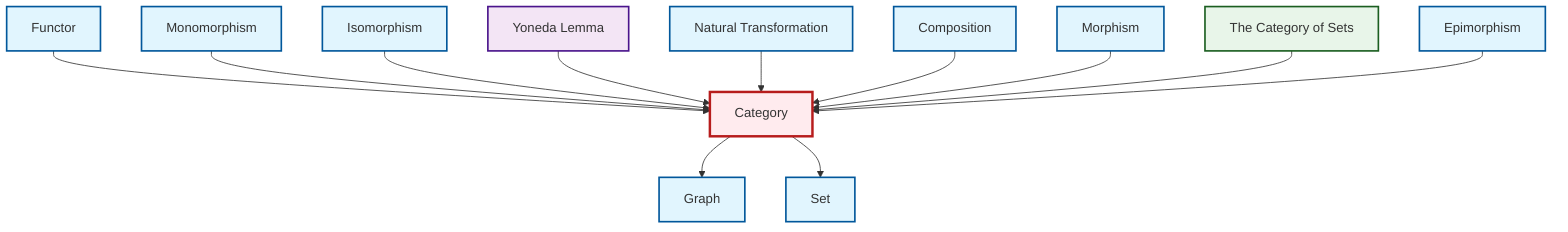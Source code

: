 graph TD
    classDef definition fill:#e1f5fe,stroke:#01579b,stroke-width:2px
    classDef theorem fill:#f3e5f5,stroke:#4a148c,stroke-width:2px
    classDef axiom fill:#fff3e0,stroke:#e65100,stroke-width:2px
    classDef example fill:#e8f5e9,stroke:#1b5e20,stroke-width:2px
    classDef current fill:#ffebee,stroke:#b71c1c,stroke-width:3px
    def-monomorphism["Monomorphism"]:::definition
    def-epimorphism["Epimorphism"]:::definition
    def-isomorphism["Isomorphism"]:::definition
    def-composition["Composition"]:::definition
    thm-yoneda["Yoneda Lemma"]:::theorem
    def-set["Set"]:::definition
    ex-set-category["The Category of Sets"]:::example
    def-functor["Functor"]:::definition
    def-graph["Graph"]:::definition
    def-morphism["Morphism"]:::definition
    def-category["Category"]:::definition
    def-natural-transformation["Natural Transformation"]:::definition
    def-functor --> def-category
    def-monomorphism --> def-category
    def-isomorphism --> def-category
    thm-yoneda --> def-category
    def-natural-transformation --> def-category
    def-composition --> def-category
    def-morphism --> def-category
    ex-set-category --> def-category
    def-category --> def-graph
    def-category --> def-set
    def-epimorphism --> def-category
    class def-category current